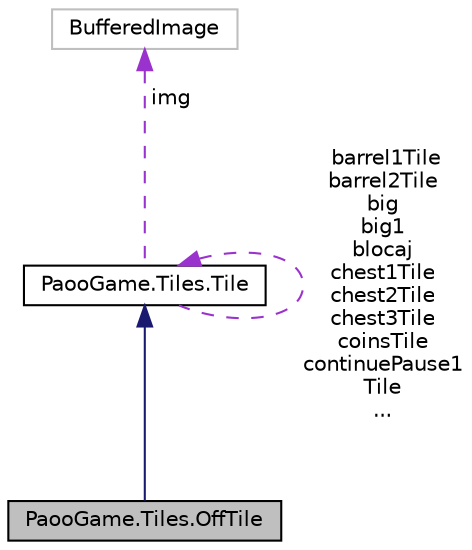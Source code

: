 digraph "PaooGame.Tiles.OffTile"
{
 // INTERACTIVE_SVG=YES
 // LATEX_PDF_SIZE
  edge [fontname="Helvetica",fontsize="10",labelfontname="Helvetica",labelfontsize="10"];
  node [fontname="Helvetica",fontsize="10",shape=record];
  Node1 [label="PaooGame.Tiles.OffTile",height=0.2,width=0.4,color="black", fillcolor="grey75", style="filled", fontcolor="black",tooltip="Butonul de oprire a sunetului."];
  Node2 -> Node1 [dir="back",color="midnightblue",fontsize="10",style="solid"];
  Node2 [label="PaooGame.Tiles.Tile",height=0.2,width=0.4,color="black", fillcolor="white", style="filled",URL="$class_paoo_game_1_1_tiles_1_1_tile.html",tooltip="Retine toate dalele intr-un vector si ofera posibilitatea regasirii dupa un ID."];
  Node2 -> Node2 [dir="back",color="darkorchid3",fontsize="10",style="dashed",label=" barrel1Tile\nbarrel2Tile\nbig\nbig1\nblocaj\nchest1Tile\nchest2Tile\nchest3Tile\ncoinsTile\ncontinuePause1\lTile\n..." ];
  Node3 -> Node2 [dir="back",color="darkorchid3",fontsize="10",style="dashed",label=" img" ];
  Node3 [label="BufferedImage",height=0.2,width=0.4,color="grey75", fillcolor="white", style="filled",tooltip=" "];
}
